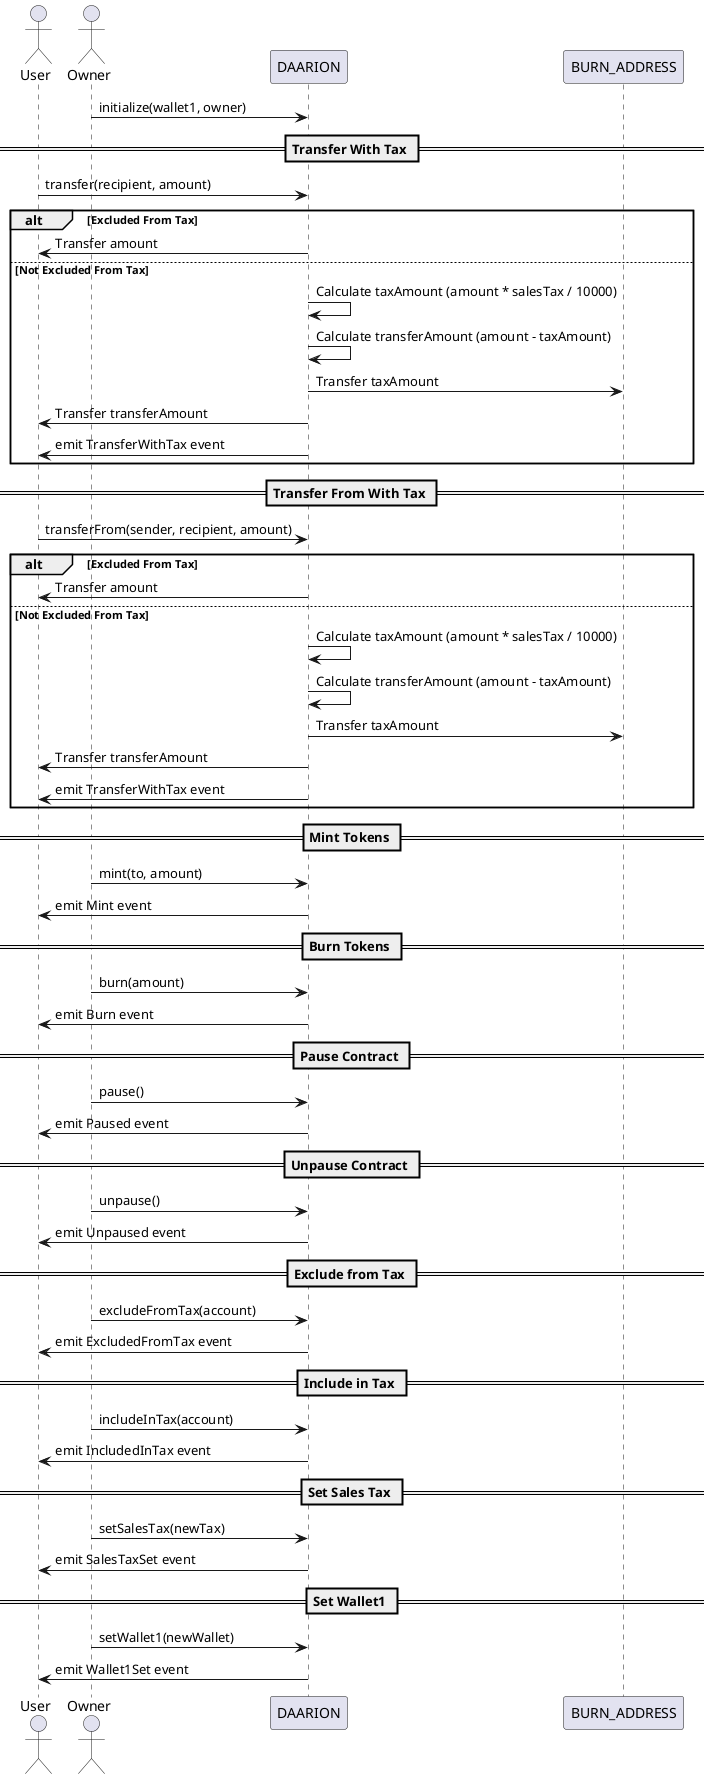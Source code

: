 @startuml DAARIONContract
actor User
actor Owner

participant DAARION as DAARION

Owner -> DAARION : initialize(wallet1, owner)

== Transfer With Tax ==
User -> DAARION : transfer(recipient, amount)
alt Excluded From Tax
    DAARION -> User : Transfer amount
else Not Excluded From Tax
    DAARION -> DAARION : Calculate taxAmount (amount * salesTax / 10000)
    DAARION -> DAARION : Calculate transferAmount (amount - taxAmount)
    DAARION -> BURN_ADDRESS : Transfer taxAmount
    DAARION -> User : Transfer transferAmount
    DAARION -> User : emit TransferWithTax event
end

== Transfer From With Tax ==
User -> DAARION : transferFrom(sender, recipient, amount)
alt Excluded From Tax
    DAARION -> User : Transfer amount
else Not Excluded From Tax
    DAARION -> DAARION : Calculate taxAmount (amount * salesTax / 10000)
    DAARION -> DAARION : Calculate transferAmount (amount - taxAmount)
    DAARION -> BURN_ADDRESS : Transfer taxAmount
    DAARION -> User : Transfer transferAmount
    DAARION -> User : emit TransferWithTax event
end

== Mint Tokens ==
Owner -> DAARION : mint(to, amount)
DAARION -> User : emit Mint event

== Burn Tokens ==
Owner -> DAARION : burn(amount)
DAARION -> User : emit Burn event

== Pause Contract ==
Owner -> DAARION : pause()
DAARION -> User : emit Paused event

== Unpause Contract ==
Owner -> DAARION : unpause()
DAARION -> User : emit Unpaused event

== Exclude from Tax ==
Owner -> DAARION : excludeFromTax(account)
DAARION -> User : emit ExcludedFromTax event

== Include in Tax ==
Owner -> DAARION : includeInTax(account)
DAARION -> User : emit IncludedInTax event

== Set Sales Tax ==
Owner -> DAARION : setSalesTax(newTax)
DAARION -> User : emit SalesTaxSet event

== Set Wallet1 ==
Owner -> DAARION : setWallet1(newWallet)
DAARION -> User : emit Wallet1Set event
@enduml
